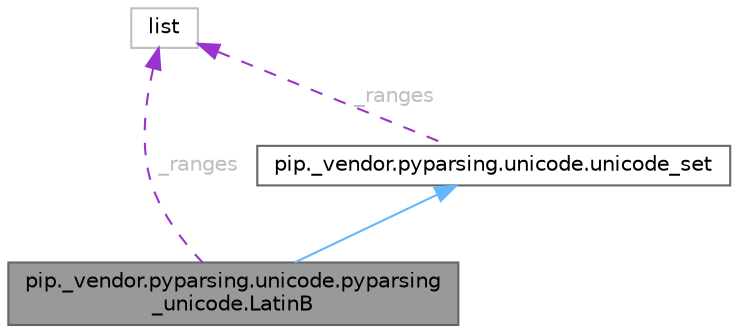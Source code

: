 digraph "pip._vendor.pyparsing.unicode.pyparsing_unicode.LatinB"
{
 // LATEX_PDF_SIZE
  bgcolor="transparent";
  edge [fontname=Helvetica,fontsize=10,labelfontname=Helvetica,labelfontsize=10];
  node [fontname=Helvetica,fontsize=10,shape=box,height=0.2,width=0.4];
  Node1 [id="Node000001",label="pip._vendor.pyparsing.unicode.pyparsing\l_unicode.LatinB",height=0.2,width=0.4,color="gray40", fillcolor="grey60", style="filled", fontcolor="black",tooltip=" "];
  Node2 -> Node1 [id="edge4_Node000001_Node000002",dir="back",color="steelblue1",style="solid",tooltip=" "];
  Node2 [id="Node000002",label="pip._vendor.pyparsing.unicode.unicode_set",height=0.2,width=0.4,color="gray40", fillcolor="white", style="filled",URL="$df/dab/classpip_1_1__vendor_1_1pyparsing_1_1unicode_1_1unicode__set.html",tooltip=" "];
  Node3 -> Node2 [id="edge5_Node000002_Node000003",dir="back",color="darkorchid3",style="dashed",tooltip=" ",label=" _ranges",fontcolor="grey" ];
  Node3 [id="Node000003",label="list",height=0.2,width=0.4,color="grey75", fillcolor="white", style="filled",tooltip=" "];
  Node3 -> Node1 [id="edge6_Node000001_Node000003",dir="back",color="darkorchid3",style="dashed",tooltip=" ",label=" _ranges",fontcolor="grey" ];
}
